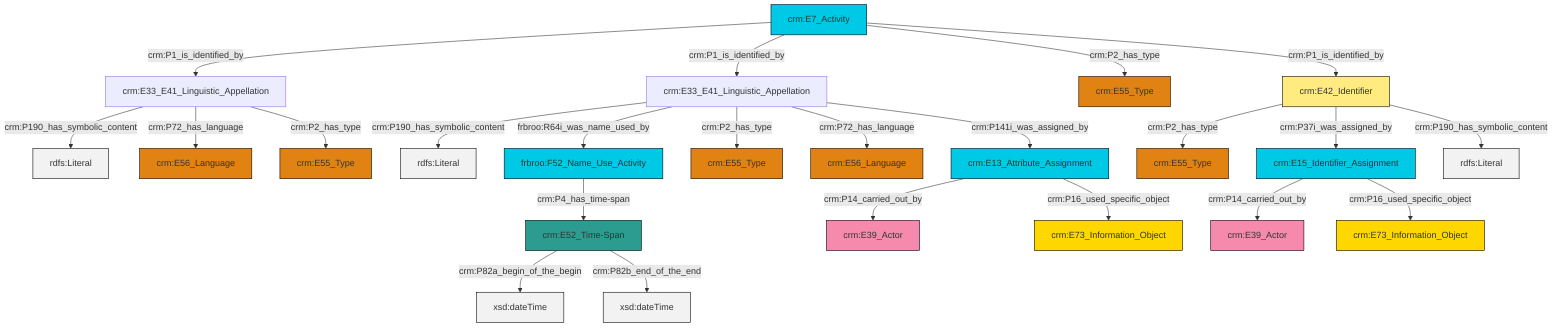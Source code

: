 graph TD
classDef Literal fill:#f2f2f2,stroke:#000000;
classDef CRM_Entity fill:#FFFFFF,stroke:#000000;
classDef Temporal_Entity fill:#00C9E6, stroke:#000000;
classDef Type fill:#E18312, stroke:#000000;
classDef Time-Span fill:#2C9C91, stroke:#000000;
classDef Appellation fill:#FFEB7F, stroke:#000000;
classDef Place fill:#008836, stroke:#000000;
classDef Persistent_Item fill:#B266B2, stroke:#000000;
classDef Conceptual_Object fill:#FFD700, stroke:#000000;
classDef Physical_Thing fill:#D2B48C, stroke:#000000;
classDef Actor fill:#f58aad, stroke:#000000;
classDef PC_Classes fill:#4ce600, stroke:#000000;
classDef Multi fill:#cccccc,stroke:#000000;

2["crm:E7_Activity"]:::Temporal_Entity -->|crm:P1_is_identified_by| 3["crm:E33_E41_Linguistic_Appellation"]:::Default
2["crm:E7_Activity"]:::Temporal_Entity -->|crm:P1_is_identified_by| 4["crm:E33_E41_Linguistic_Appellation"]:::Default
4["crm:E33_E41_Linguistic_Appellation"]:::Default -->|crm:P190_has_symbolic_content| 10[rdfs:Literal]:::Literal
12["crm:E15_Identifier_Assignment"]:::Temporal_Entity -->|crm:P14_carried_out_by| 0["crm:E39_Actor"]:::Actor
4["crm:E33_E41_Linguistic_Appellation"]:::Default -->|frbroo:R64i_was_name_used_by| 15["frbroo:F52_Name_Use_Activity"]:::Temporal_Entity
17["crm:E52_Time-Span"]:::Time-Span -->|crm:P82a_begin_of_the_begin| 18[xsd:dateTime]:::Literal
3["crm:E33_E41_Linguistic_Appellation"]:::Default -->|crm:P190_has_symbolic_content| 19[rdfs:Literal]:::Literal
4["crm:E33_E41_Linguistic_Appellation"]:::Default -->|crm:P2_has_type| 8["crm:E55_Type"]:::Type
3["crm:E33_E41_Linguistic_Appellation"]:::Default -->|crm:P72_has_language| 20["crm:E56_Language"]:::Type
21["crm:E13_Attribute_Assignment"]:::Temporal_Entity -->|crm:P14_carried_out_by| 13["crm:E39_Actor"]:::Actor
3["crm:E33_E41_Linguistic_Appellation"]:::Default -->|crm:P2_has_type| 22["crm:E55_Type"]:::Type
6["crm:E42_Identifier"]:::Appellation -->|crm:P2_has_type| 23["crm:E55_Type"]:::Type
4["crm:E33_E41_Linguistic_Appellation"]:::Default -->|crm:P72_has_language| 24["crm:E56_Language"]:::Type
21["crm:E13_Attribute_Assignment"]:::Temporal_Entity -->|crm:P16_used_specific_object| 25["crm:E73_Information_Object"]:::Conceptual_Object
4["crm:E33_E41_Linguistic_Appellation"]:::Default -->|crm:P141i_was_assigned_by| 21["crm:E13_Attribute_Assignment"]:::Temporal_Entity
6["crm:E42_Identifier"]:::Appellation -->|crm:P37i_was_assigned_by| 12["crm:E15_Identifier_Assignment"]:::Temporal_Entity
2["crm:E7_Activity"]:::Temporal_Entity -->|crm:P2_has_type| 32["crm:E55_Type"]:::Type
15["frbroo:F52_Name_Use_Activity"]:::Temporal_Entity -->|crm:P4_has_time-span| 17["crm:E52_Time-Span"]:::Time-Span
17["crm:E52_Time-Span"]:::Time-Span -->|crm:P82b_end_of_the_end| 38[xsd:dateTime]:::Literal
12["crm:E15_Identifier_Assignment"]:::Temporal_Entity -->|crm:P16_used_specific_object| 30["crm:E73_Information_Object"]:::Conceptual_Object
2["crm:E7_Activity"]:::Temporal_Entity -->|crm:P1_is_identified_by| 6["crm:E42_Identifier"]:::Appellation
6["crm:E42_Identifier"]:::Appellation -->|crm:P190_has_symbolic_content| 41[rdfs:Literal]:::Literal